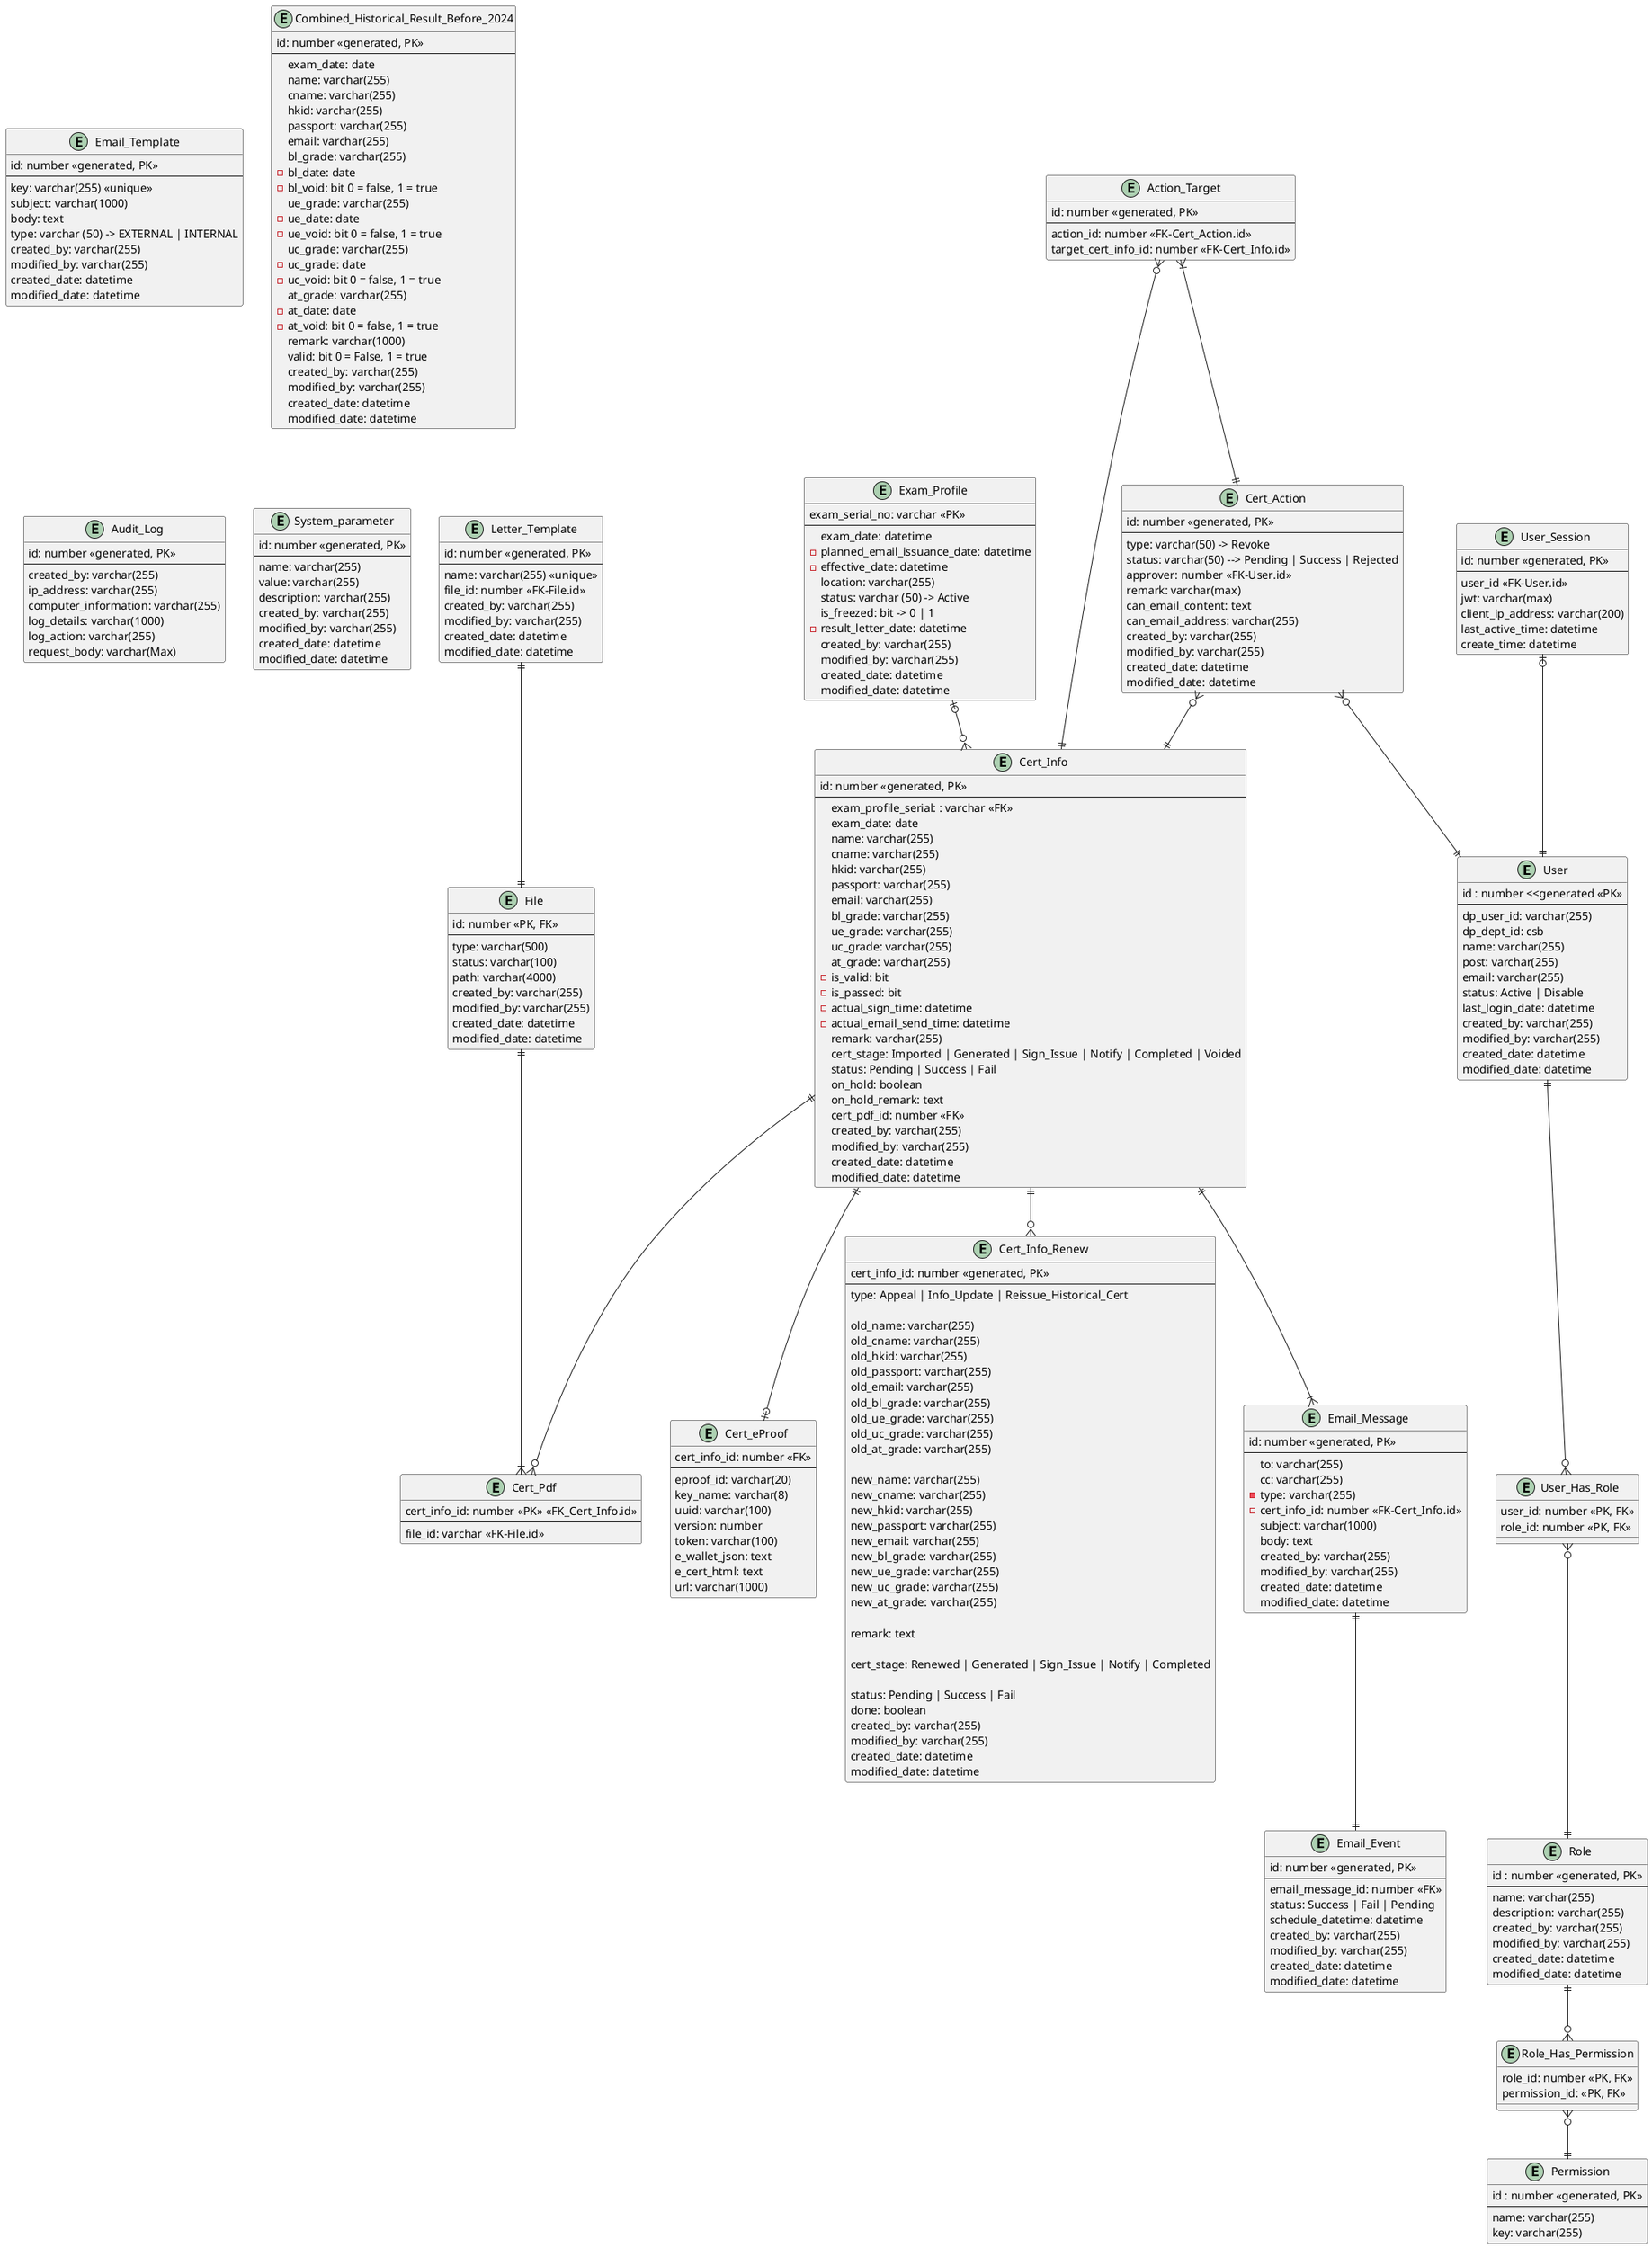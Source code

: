 @startuml

entity "User" as user {
  id : number <<generated <<PK>>
  --
  dp_user_id: varchar(255)
  dp_dept_id: csb
  name: varchar(255)
  post: varchar(255)
  email: varchar(255)
  status: Active | Disable
  last_login_date: datetime
  created_by: varchar(255)
  modified_by: varchar(255)
  created_date: datetime
  modified_date: datetime
}

entity "Role" as role {
  id : number <<generated, PK>>
  --
  name: varchar(255)
  description: varchar(255)
  created_by: varchar(255)
  modified_by: varchar(255)
  created_date: datetime
  modified_date: datetime
}

entity "Permission" as permission {
  id : number <<generated, PK>>
  --
  name: varchar(255)
  key: varchar(255)
}

entity "User_Has_Role" as user_has_role {
  user_id: number <<PK, FK>>
  role_id: number <<PK, FK>>
}

entity "Role_Has_Permission" as role_has_permission {
  role_id: number <<PK, FK>>
  permission_id: <<PK, FK>>
}




entity "Exam_Profile" as exam_profile {
  exam_serial_no: varchar <<PK>>
  --
  exam_date: datetime
 - planned_email_issuance_date: datetime
 - effective_date: datetime
  location: varchar(255)
  status: varchar (50) -> Active
  is_freezed: bit -> 0 | 1
 - result_letter_date: datetime
  created_by: varchar(255)
  modified_by: varchar(255)
  created_date: datetime
  modified_date: datetime
}

entity "Email_Template" as email_template {
  id: number <<generated, PK>>
  --
  key: varchar(255) <<unique>>
  subject: varchar(1000)
  body: text
  type: varchar (50) -> EXTERNAL | INTERNAL
  created_by: varchar(255)
  modified_by: varchar(255)
  created_date: datetime
  modified_date: datetime
}

entity "Letter_Template" as letter_template {
  id: number <<generated, PK>>
  --
  name: varchar(255) <<unique>>
  file_id: number <<FK-File.id>>
  created_by: varchar(255)
  modified_by: varchar(255)
  created_date: datetime
  modified_date: datetime
}

entity "Cert_eProof" as cert_eproof {
  cert_info_id: number <<FK>>
  --
  eproof_id: varchar(20)
  key_name: varchar(8)
  uuid: varchar(100)
  version: number
  token: varchar(100)
  e_wallet_json: text
  e_cert_html: text
  url: varchar(1000)
}

entity "Cert_Pdf" as cert_pdf {
  cert_info_id: number <<PK>> <<FK_Cert_Info.id>>
  --
  file_id: varchar <<FK-File.id>>
}

entity "File" as file {
  id: number <<PK, FK>>
  --
  type: varchar(500)
  status: varchar(100)
  path: varchar(4000)
  created_by: varchar(255)
  modified_by: varchar(255)
  created_date: datetime
  modified_date: datetime
}

entity "Cert_Info" as cert_info {
    id: number <<generated, PK>>
    --
    exam_profile_serial: : varchar <<FK>>
    exam_date: date
    name: varchar(255)
    cname: varchar(255)
    hkid: varchar(255)
    passport: varchar(255)
    email: varchar(255)
    bl_grade: varchar(255)
    ue_grade: varchar(255)
    uc_grade: varchar(255)
    at_grade: varchar(255)
    - is_valid: bit
    - is_passed: bit
    - actual_sign_time: datetime
    - actual_email_send_time: datetime
    remark: varchar(255)
    cert_stage: Imported | Generated | Sign_Issue | Notify | Completed | Voided
    status: Pending | Success | Fail
    on_hold: boolean
    on_hold_remark: text
    cert_pdf_id: number <<FK>>
    created_by: varchar(255)
    modified_by: varchar(255)
    created_date: datetime
    modified_date: datetime
}

entity "Cert_Info_Renew" as cert_info_approve {
    cert_info_id: number <<generated, PK>>
    --
    type: Appeal | Info_Update | Reissue_Historical_Cert

    old_name: varchar(255)
    old_cname: varchar(255)
    old_hkid: varchar(255)
    old_passport: varchar(255)
    old_email: varchar(255)
    old_bl_grade: varchar(255)
    old_ue_grade: varchar(255)
    old_uc_grade: varchar(255)
    old_at_grade: varchar(255)

    new_name: varchar(255)
    new_cname: varchar(255)
    new_hkid: varchar(255)
    new_passport: varchar(255)
    new_email: varchar(255)
    new_bl_grade: varchar(255)
    new_ue_grade: varchar(255)
    new_uc_grade: varchar(255)
    new_at_grade: varchar(255)

    remark: text

    cert_stage: Renewed | Generated | Sign_Issue | Notify | Completed

    status: Pending | Success | Fail
    done: boolean
    created_by: varchar(255)
    modified_by: varchar(255)
    created_date: datetime
    modified_date: datetime
}

entity "Cert_Action" as cert_action{
    id: number <<generated, PK>>
    --
    type: varchar(50) -> Revoke
    status: varchar(50) --> Pending | Success | Rejected
    approver: number <<FK-User.id>>
    remark: varchar(max)
    can_email_content: text
    can_email_address: varchar(255)
    created_by: varchar(255)
    modified_by: varchar(255)
    created_date: datetime
    modified_date: datetime
}

entity "Action_Target" as action_target{
    id: number <<generated, PK>>
    --
    action_id: number <<FK-Cert_Action.id>>
    target_cert_info_id: number <<FK-Cert_Info.id>>
}

entity "Combined_Historical_Result_Before_2024" as combined_historical_result_before_2024 {
    id: number <<generated, PK>>
    --
    exam_date: date
    name: varchar(255)
    cname: varchar(255)
    hkid: varchar(255)
    passport: varchar(255)
    email: varchar(255)
    bl_grade: varchar(255)
    - bl_date: date
    - bl_void: bit 0 = false, 1 = true
    ue_grade: varchar(255)
    - ue_date: date
    - ue_void: bit 0 = false, 1 = true
    uc_grade: varchar(255)
    - uc_grade: date
    - uc_void: bit 0 = false, 1 = true
    at_grade: varchar(255)
    - at_date: date
    - at_void: bit 0 = false, 1 = true
    remark: varchar(1000)
    valid: bit 0 = False, 1 = true
    created_by: varchar(255)
    modified_by: varchar(255)
    created_date: datetime
    modified_date: datetime
}

entity "Email_Message" as email_message {
  id: number <<generated, PK>>
  --
  to: varchar(255)
  cc: varchar(255)
  - type: varchar(255)
  - cert_info_id: number <<FK-Cert_Info.id>>
  subject: varchar(1000)
  body: text
  created_by: varchar(255)
  modified_by: varchar(255)
  created_date: datetime
  modified_date: datetime
}
entity "Email_Event" as email_event {
  id: number <<generated, PK>>
  --
  email_message_id: number <<FK>>
  status: Success | Fail | Pending
  schedule_datetime: datetime
  created_by: varchar(255)
  modified_by: varchar(255)
  created_date: datetime
  modified_date: datetime
}

entity "Audit_Log" as audit_log {
  id: number <<generated, PK>>
  --
  created_by: varchar(255)
  ip_address: varchar(255)
  computer_information: varchar(255)
  log_details: varchar(1000)
  log_action: varchar(255)
  request_body: varchar(Max)
}

entity "System_parameter" as system_parameter {
  id: number <<generated, PK>>
  --
  name: varchar(255)
  value: varchar(255)
  description: varchar(255)
  created_by: varchar(255)
  modified_by: varchar(255)
  created_date: datetime
  modified_date: datetime
}

entity "User_Session" as user_session {
    id: number <<generated, PK>>
    --
    user_id <<FK-User.id>>
    jwt: varchar(max)
    client_ip_address: varchar(200)
    last_active_time: datetime
    create_time: datetime
}


user ||--o{ user_has_role
exam_profile |o--o{ cert_info

user_has_role }o--|| role
role ||--o{ role_has_permission
role_has_permission }o--|| permission
cert_info ||--o{ cert_info_approve
cert_info ||--o| cert_eproof
email_message ||--|| email_event

cert_action }o--|| cert_info
cert_action }o--|| user

action_target }o--|| cert_info
action_target }|--|| cert_action

user_session |o--|| user

cert_info ||--|{ email_message


cert_info ||--o{ cert_pdf
file ||--|{ cert_pdf

letter_template ||--|| file


@enduml